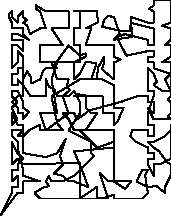 unitsize(0.001cm);
// 72404.4
draw((200,400)--(200,500));
draw((200,500)--(300,500));
draw((300,500)--(300,600));
draw((300,600)--(300,700));
draw((300,700)--(200,600));
draw((200,600)--(200,700));
draw((200,700)--(200,800));
draw((200,800)--(300,800));
draw((300,800)--(300,900));
draw((300,900)--(400,1000));
draw((400,1000)--(300,1100));
draw((300,1100)--(200,1300));
draw((200,1300)--(200,1200));
draw((200,1200)--(200,1100));
draw((200,1100)--(200,1000));
draw((200,1000)--(200,900));
draw((200,900)--(300,1000));
draw((300,1000)--(400,900));
draw((400,900)--(1400,930));
draw((1400,930)--(1400,600));
draw((1400,600)--(1400,300));
draw((1400,300)--(1710,510));
draw((1710,510)--(1710,310));
draw((1710,310)--(1800,300));
draw((1800,300)--(2000,370));
draw((2000,370)--(2000,300));
draw((2000,300)--(2100,300));
draw((2100,300)--(2200,300));
draw((2200,300)--(2300,300));
draw((2300,300)--(2400,300));
draw((2400,300)--(2500,300));
draw((2500,300)--(2600,400));
draw((2600,400)--(2550,710));
draw((2550,710)--(2600,800));
draw((2600,800)--(2500,800));
draw((2500,800)--(2450,710));
draw((2450,710)--(2400,600));
draw((2400,600)--(2600,500));
draw((2600,500)--(2750,520));
draw((2750,520)--(2900,400));
draw((2900,400)--(2900,500));
draw((2900,500)--(3000,700));
draw((3000,700)--(3000,800));
draw((3000,800)--(3000,900));
draw((3000,900)--(2930,950));
draw((2930,950)--(2800,1130));
draw((2800,1130)--(2700,1200));
draw((2700,1200)--(2600,1300));
draw((2600,1300)--(2700,1300));
draw((2700,1300)--(2900,1400));
draw((2900,1400)--(3000,1500));
draw((3000,1500)--(3000,1600));
draw((3000,1600)--(3000,1300));
draw((3000,1300)--(3000,1200));
draw((3000,1200)--(3000,1100));
draw((3000,1100)--(3000,1000));
draw((3000,1000)--(2800,900));
draw((2800,900)--(2700,900));
draw((2700,900)--(2700,800));
draw((2700,800)--(2700,700));
draw((2700,700)--(2600,900));
draw((2600,900)--(2600,1000));
draw((2600,1000)--(2700,1000));
draw((2700,1000)--(2700,1100));
draw((2700,1100)--(2600,1100));
draw((2600,1100)--(2600,1200));
draw((2600,1200)--(2390,1300));
draw((2390,1300)--(2290,1400));
draw((2290,1400)--(2320,1500));
draw((2320,1500)--(2600,1500));
draw((2600,1500)--(2600,1400));
draw((2600,1400)--(2700,1400));
draw((2700,1400)--(2700,1500));
draw((2700,1500)--(2700,1600));
draw((2700,1600)--(2600,1600));
draw((2600,1600)--(2600,1700));
draw((2600,1700)--(2600,1800));
draw((2600,1800)--(2700,2100));
draw((2700,2100)--(2700,2200));
draw((2700,2200)--(2600,2200));
draw((2600,2200)--(2600,2300));
draw((2600,2300)--(2600,2400));
draw((2600,2400)--(2600,2500));
draw((2600,2500)--(2600,2600));
draw((2600,2600)--(2700,2500));
draw((2700,2500)--(2760,2360));
draw((2760,2360)--(2700,2300));
draw((2700,2300)--(2850,2200));
draw((2850,2200)--(3000,2200));
draw((3000,2200)--(2900,2400));
draw((2900,2400)--(3000,2500));
draw((3000,2500)--(2700,2600));
draw((2700,2600)--(2700,2700));
draw((2700,2700)--(2600,2700));
draw((2600,2700)--(2600,2800));
draw((2600,2800)--(2700,2800));
draw((2700,2800)--(2700,2900));
draw((2700,2900)--(2600,2900));
draw((2600,2900)--(2220,2820));
draw((2220,2820)--(2050,3150));
draw((2050,3150)--(2200,3200));
draw((2200,3200)--(2600,3100));
draw((2600,3100)--(2600,3000));
draw((2600,3000)--(2700,3000));
draw((2700,3000)--(2700,3100));
draw((2700,3100)--(2700,3200));
draw((2700,3200)--(2700,3300));
draw((2700,3300)--(2300,3400));
draw((2300,3400)--(2280,3250));
draw((2280,3250)--(2150,3250));
draw((2150,3250)--(1790,3330));
draw((1790,3330)--(1829,3450));
draw((1829,3450)--(1900,3520));
draw((1900,3520)--(2000,3500));
draw((2000,3500)--(2100,3200));
draw((2100,3200)--(2000,3100));
draw((2000,3100)--(2320,3150));
draw((2320,3150)--(2300,3500));
draw((2300,3500)--(2600,3400));
draw((2600,3400)--(2700,3400));
draw((2700,3400)--(2700,3500));
draw((2700,3500)--(2700,3600));
draw((2700,3600)--(2620,3650));
draw((2620,3650)--(2700,3700));
draw((2700,3700)--(2700,3800));
draw((2700,3800)--(3000,3800));
draw((3000,3800)--(3000,3700));
draw((3000,3700)--(3000,3600));
draw((3000,3600)--(3000,3500));
draw((3000,3500)--(3000,3400));
draw((3000,3400)--(2850,3350));
draw((2850,3350)--(3000,3300));
draw((3000,3300)--(3000,3200));
draw((3000,3200)--(3000,3100));
draw((3000,3100)--(2900,3000));
draw((2900,3000)--(3000,3000));
draw((3000,3000)--(3000,2900));
draw((3000,2900)--(3000,2800));
draw((3000,2800)--(2850,2700));
draw((2850,2700)--(3000,2700));
draw((3000,2700)--(3000,2600));
draw((3000,2600)--(3000,2300));
draw((3000,2300)--(3000,2100));
draw((3000,2100)--(2950,2050));
draw((2950,2050)--(3000,2000));
draw((3000,2000)--(3000,1900));
draw((3000,1900)--(3000,1800));
draw((3000,1800)--(2950,1750));
draw((2950,1750)--(3000,1700));
draw((3000,1700)--(2700,1700));
draw((2700,1700)--(2600,1900));
draw((2600,1900)--(2700,1800));
draw((2700,1800)--(2700,1900));
draw((2700,1900)--(2700,2000));
draw((2700,2000)--(2600,2000));
draw((2600,2000)--(2600,2100));
draw((2600,2100)--(2400,2100));
draw((2400,2100)--(2110,2000));
draw((2110,2000)--(1550,1850));
draw((1550,1850)--(1500,1800));
draw((1500,1800)--(1350,1700));
draw((1350,1700)--(1300,1800));
draw((1300,1800)--(1100,1800));
draw((1100,1800)--(1200,1700));
draw((1200,1700)--(1300,1500));
draw((1300,1500)--(1600,1500));
draw((1600,1500)--(1700,1500));
draw((1700,1500)--(1800,1500));
draw((1800,1500)--(2000,1500));
draw((2000,1500)--(2000,1400));
draw((2000,1400)--(2000,1100));
draw((2000,1100)--(2000,1000));
draw((2000,1000)--(2000,900));
draw((2000,900)--(2000,800));
draw((2000,800)--(2000,600));
draw((2000,600)--(2200,469));
draw((2200,469)--(2300,600));
draw((2300,600)--(2200,600));
draw((2200,600)--(2100,600));
draw((2100,600)--(1900,600));
draw((1900,600)--(1750,750));
draw((1750,750)--(1800,600));
draw((1800,600)--(1900,300));
draw((1900,300)--(1550,300));
draw((1550,300)--(1300,300));
draw((1300,300)--(1200,300));
draw((1200,300)--(1100,300));
draw((1100,300)--(1000,300));
draw((1000,300)--(900,300));
draw((900,300)--(800,300));
draw((800,300)--(700,300));
draw((700,300)--(600,400));
draw((600,400)--(750,490));
draw((750,490)--(850,520));
draw((850,520)--(800,600));
draw((800,600)--(850,700));
draw((850,700)--(900,600));
draw((900,600)--(1000,600));
draw((1000,600)--(1100,600));
draw((1100,600)--(1300,700));
draw((1300,700)--(1350,750));
draw((1350,750)--(1650,1050));
draw((1650,1050)--(1600,1100));
draw((1600,1100)--(1600,1300));
draw((1600,1300)--(1200,1500));
draw((1200,1500)--(1400,1800));
draw((1400,1800)--(1400,2000));
draw((1400,2000)--(1300,2200));
draw((1300,2200)--(1200,2100));
draw((1200,2100)--(1000,2100));
draw((1000,2100)--(950,2220));
draw((950,2220)--(850,2280));
draw((850,2280)--(800,2400));
draw((800,2400)--(800,2100));
draw((800,2100)--(700,2100));
draw((700,2100)--(530,2100));
draw((530,2100)--(400,2300));
draw((400,2300)--(300,2400));
draw((300,2400)--(300,2300));
draw((300,2300)--(200,2300));
draw((200,2300)--(200,2400));
draw((200,2400)--(200,2500));
draw((200,2500)--(300,2500));
draw((300,2500)--(300,2600));
draw((300,2600)--(400,2600));
draw((400,2600)--(400,2500));
draw((400,2500)--(400,2400));
draw((400,2400)--(469,2550));
draw((469,2550)--(540,2430));
draw((540,2430)--(540,2330));
draw((540,2330)--(700,2400));
draw((700,2400)--(750,2550));
draw((750,2550)--(800,2600));
draw((800,2600)--(1000,2600));
draw((1000,2600)--(910,2600));
draw((910,2600)--(1200,3000));
draw((1200,3000)--(1400,2820));
draw((1400,2820)--(1500,2860));
draw((1500,2860)--(1500,2800));
draw((1500,2800)--(1300,2700));
draw((1300,2700)--(1300,2400));
draw((1300,2400)--(1400,2500));
draw((1400,2500)--(1500,2700));
draw((1500,2700)--(1600,2700));
draw((1600,2700)--(1690,2680));
draw((1690,2680)--(1600,2400));
draw((1600,2400)--(1800,2400));
draw((1800,2400)--(2000,2300));
draw((2000,2300)--(2000,2200));
draw((2000,2200)--(2000,2100));
draw((2000,2100)--(2000,2000));
draw((2000,2000)--(2000,1900));
draw((2000,1900)--(2170,1900));
draw((2170,1900)--(2060,1650));
draw((2060,1650)--(2000,1600));
draw((2000,1600)--(2000,1700));
draw((2000,1700)--(2000,1800));
draw((2000,1800)--(1800,1800));
draw((1800,1800)--(1800,2100));
draw((1800,2100)--(1700,2100));
draw((1700,2100)--(1600,2100));
draw((1600,2100)--(1350,2140));
draw((1350,2140)--(1300,2100));
draw((1300,2100)--(1400,2100));
draw((1400,2100)--(1500,2100));
draw((1500,2100)--(1500,1900));
draw((1500,1900)--(1600,1800));
draw((1600,1800)--(1700,1800));
draw((1700,1800)--(1500,1500));
draw((1500,1500)--(1400,1500));
draw((1400,1500)--(1700,1200));
draw((1700,1200)--(1800,1230));
draw((1800,1230)--(2000,1300));
draw((2000,1300)--(2000,1200));
draw((2000,1200)--(1300,1130));
draw((1300,1130)--(1450,770));
draw((1450,770)--(1550,500));
draw((1550,500)--(1300,600));
draw((1300,600)--(1200,600));
draw((1200,600)--(1100,700));
draw((1100,700)--(939,740));
draw((939,740)--(1100,900));
draw((1100,900)--(1050,1050));
draw((1050,1050)--(1150,1350));
draw((1150,1350)--(1000,1100));
draw((1000,1100)--(800,1030));
draw((800,1030)--(400,1100));
draw((400,1100)--(400,1200));
draw((400,1200)--(400,1300));
draw((400,1300)--(400,1600));
draw((400,1600)--(300,1600));
draw((300,1600)--(200,1800));
draw((200,1800)--(200,1700));
draw((200,1700)--(200,1600));
draw((200,1600)--(300,1700));
draw((300,1700)--(200,1900));
draw((200,1900)--(300,2000));
draw((300,2000)--(200,2100));
draw((200,2100)--(200,2200));
draw((200,2200)--(300,2200));
draw((300,2200)--(400,2000));
draw((400,2000)--(400,1900));
draw((400,1900)--(500,1829));
draw((500,1829)--(400,1700));
draw((400,1700)--(400,1800));
draw((400,1800)--(300,1800));
draw((300,1800)--(300,1900));
draw((300,1900)--(200,2000));
draw((200,2000)--(300,2100));
draw((300,2100)--(400,2100));
draw((400,2100)--(400,2200));
draw((400,2200)--(400,2700));
draw((400,2700)--(400,2800));
draw((400,2800)--(300,2900));
draw((300,2900)--(300,2800));
draw((300,2800)--(300,2700));
draw((300,2700)--(200,2600));
draw((200,2600)--(200,2700));
draw((200,2700)--(200,2800));
draw((200,2800)--(200,2900));
draw((200,2900)--(200,3000));
draw((200,3000)--(300,3000));
draw((300,3000)--(400,2900));
draw((400,2900)--(400,3000));
draw((400,3000)--(400,3100));
draw((400,3100)--(300,3100));
draw((300,3100)--(200,3100));
draw((200,3100)--(200,3200));
draw((200,3200)--(300,3200));
draw((300,3200)--(500,3100));
draw((500,3100)--(400,3200));
draw((400,3200)--(400,3300));
draw((400,3300)--(300,3300));
draw((300,3300)--(200,3300));
draw((200,3300)--(200,3400));
draw((200,3400)--(150,3500));
draw((150,3500)--(150,3550));
draw((150,3550)--(200,3600));
draw((200,3600)--(200,3500));
draw((200,3500)--(300,3400));
draw((300,3400)--(300,3500));
draw((300,3500)--(400,3600));
draw((400,3600)--(400,3500));
draw((400,3500)--(469,3450));
draw((469,3450)--(400,3400));
draw((400,3400)--(469,3350));
draw((469,3350)--(520,3200));
draw((520,3200)--(700,3300));
draw((700,3300)--(800,3300));
draw((800,3300)--(700,3600));
draw((700,3600)--(620,3650));
draw((620,3650)--(620,3709));
draw((620,3709)--(800,3600));
draw((800,3600)--(900,3600));
draw((900,3600)--(1000,3600));
draw((1000,3600)--(1100,3600));
draw((1100,3600)--(1200,3600));
draw((1200,3600)--(1200,3300));
draw((1200,3300)--(1100,3300));
draw((1100,3300)--(1000,3300));
draw((1000,3300)--(900,3300));
draw((900,3300)--(1100,3000));
draw((1100,3000)--(1000,3000));
draw((1000,3000)--(900,3000));
draw((900,3000)--(800,3000));
draw((800,3000)--(700,3000));
draw((700,3000)--(700,2700));
draw((700,2700)--(800,2700));
draw((800,2700)--(1000,2700));
draw((1000,2700)--(900,2400));
draw((900,2400)--(1000,1800));
draw((1000,1800)--(900,1800));
draw((900,1800)--(800,1800));
draw((800,1800)--(700,1800));
draw((700,1800)--(800,1500));
draw((800,1500)--(1200,1800));
draw((1200,1800)--(1100,2100));
draw((1100,2100)--(1220,2210));
draw((1220,2210)--(1170,2280));
draw((1170,2280)--(1200,2400));
draw((1200,2400)--(1100,2400));
draw((1100,2400)--(1000,2400));
draw((1000,2400)--(900,2700));
draw((900,2700)--(1100,2700));
draw((1100,2700)--(1200,2700));
draw((1200,2700)--(1400,2700));
draw((1400,2700)--(1400,2900));
draw((1400,2900)--(1400,3000));
draw((1400,3000)--(1300,3000));
draw((1300,3000)--(1300,3300));
draw((1300,3300)--(1400,3300));
draw((1400,3300)--(1400,3600));
draw((1400,3600)--(1300,3600));
draw((1300,3600)--(1500,3600));
draw((1500,3600)--(1600,3600));
draw((1600,3600)--(1700,3600));
draw((1700,3600)--(1720,3409));
draw((1720,3409)--(1500,3300));
draw((1500,3300)--(1600,3300));
draw((1600,3300)--(1500,3000));
draw((1500,3000)--(1600,3000));
draw((1600,3000)--(1900,3000));
draw((1900,3000)--(2000,3000));
draw((2000,3000)--(2000,2900));
draw((2000,2900)--(2000,2800));
draw((2000,2800)--(2120,2750));
draw((2120,2750)--(2000,2700));
draw((2000,2700)--(2000,2600));
draw((2000,2600)--(2000,2500));
draw((2000,2500)--(2000,2400));
draw((2000,2400)--(1790,2580));
draw((1790,2580)--(1829,2700));
draw((1829,2700)--(1829,2800));
draw((1829,2800)--(1720,2610));
draw((1720,2610)--(1700,2400));
draw((1700,2400)--(1500,2400));
draw((1500,2400)--(1400,2400));
draw((1400,2400)--(900,2100));
draw((900,2100)--(1000,1629));
draw((1000,1629)--(1100,1500));
draw((1100,1500)--(1000,1500));
draw((1000,1500)--(900,1500));
draw((900,1500)--(700,1500));
draw((700,1500)--(700,1600));
draw((700,1600)--(500,1500));
draw((500,1500)--(400,1400));
draw((400,1400)--(300,1400));
draw((300,1400)--(400,1500));
draw((400,1500)--(300,1500));
draw((300,1500)--(200,1500));
draw((200,1500)--(200,1400));
draw((200,1400)--(300,1300));
draw((300,1300)--(300,1200));
draw((300,1200)--(400,800));
draw((400,800)--(400,700));
draw((400,700)--(700,600));
draw((700,600)--(400,600));
draw((400,600)--(400,500));
draw((400,500)--(400,400));
draw((400,400)--(300,400));
draw((300,400)--(0,0));
draw((0,0)--(200,400));
